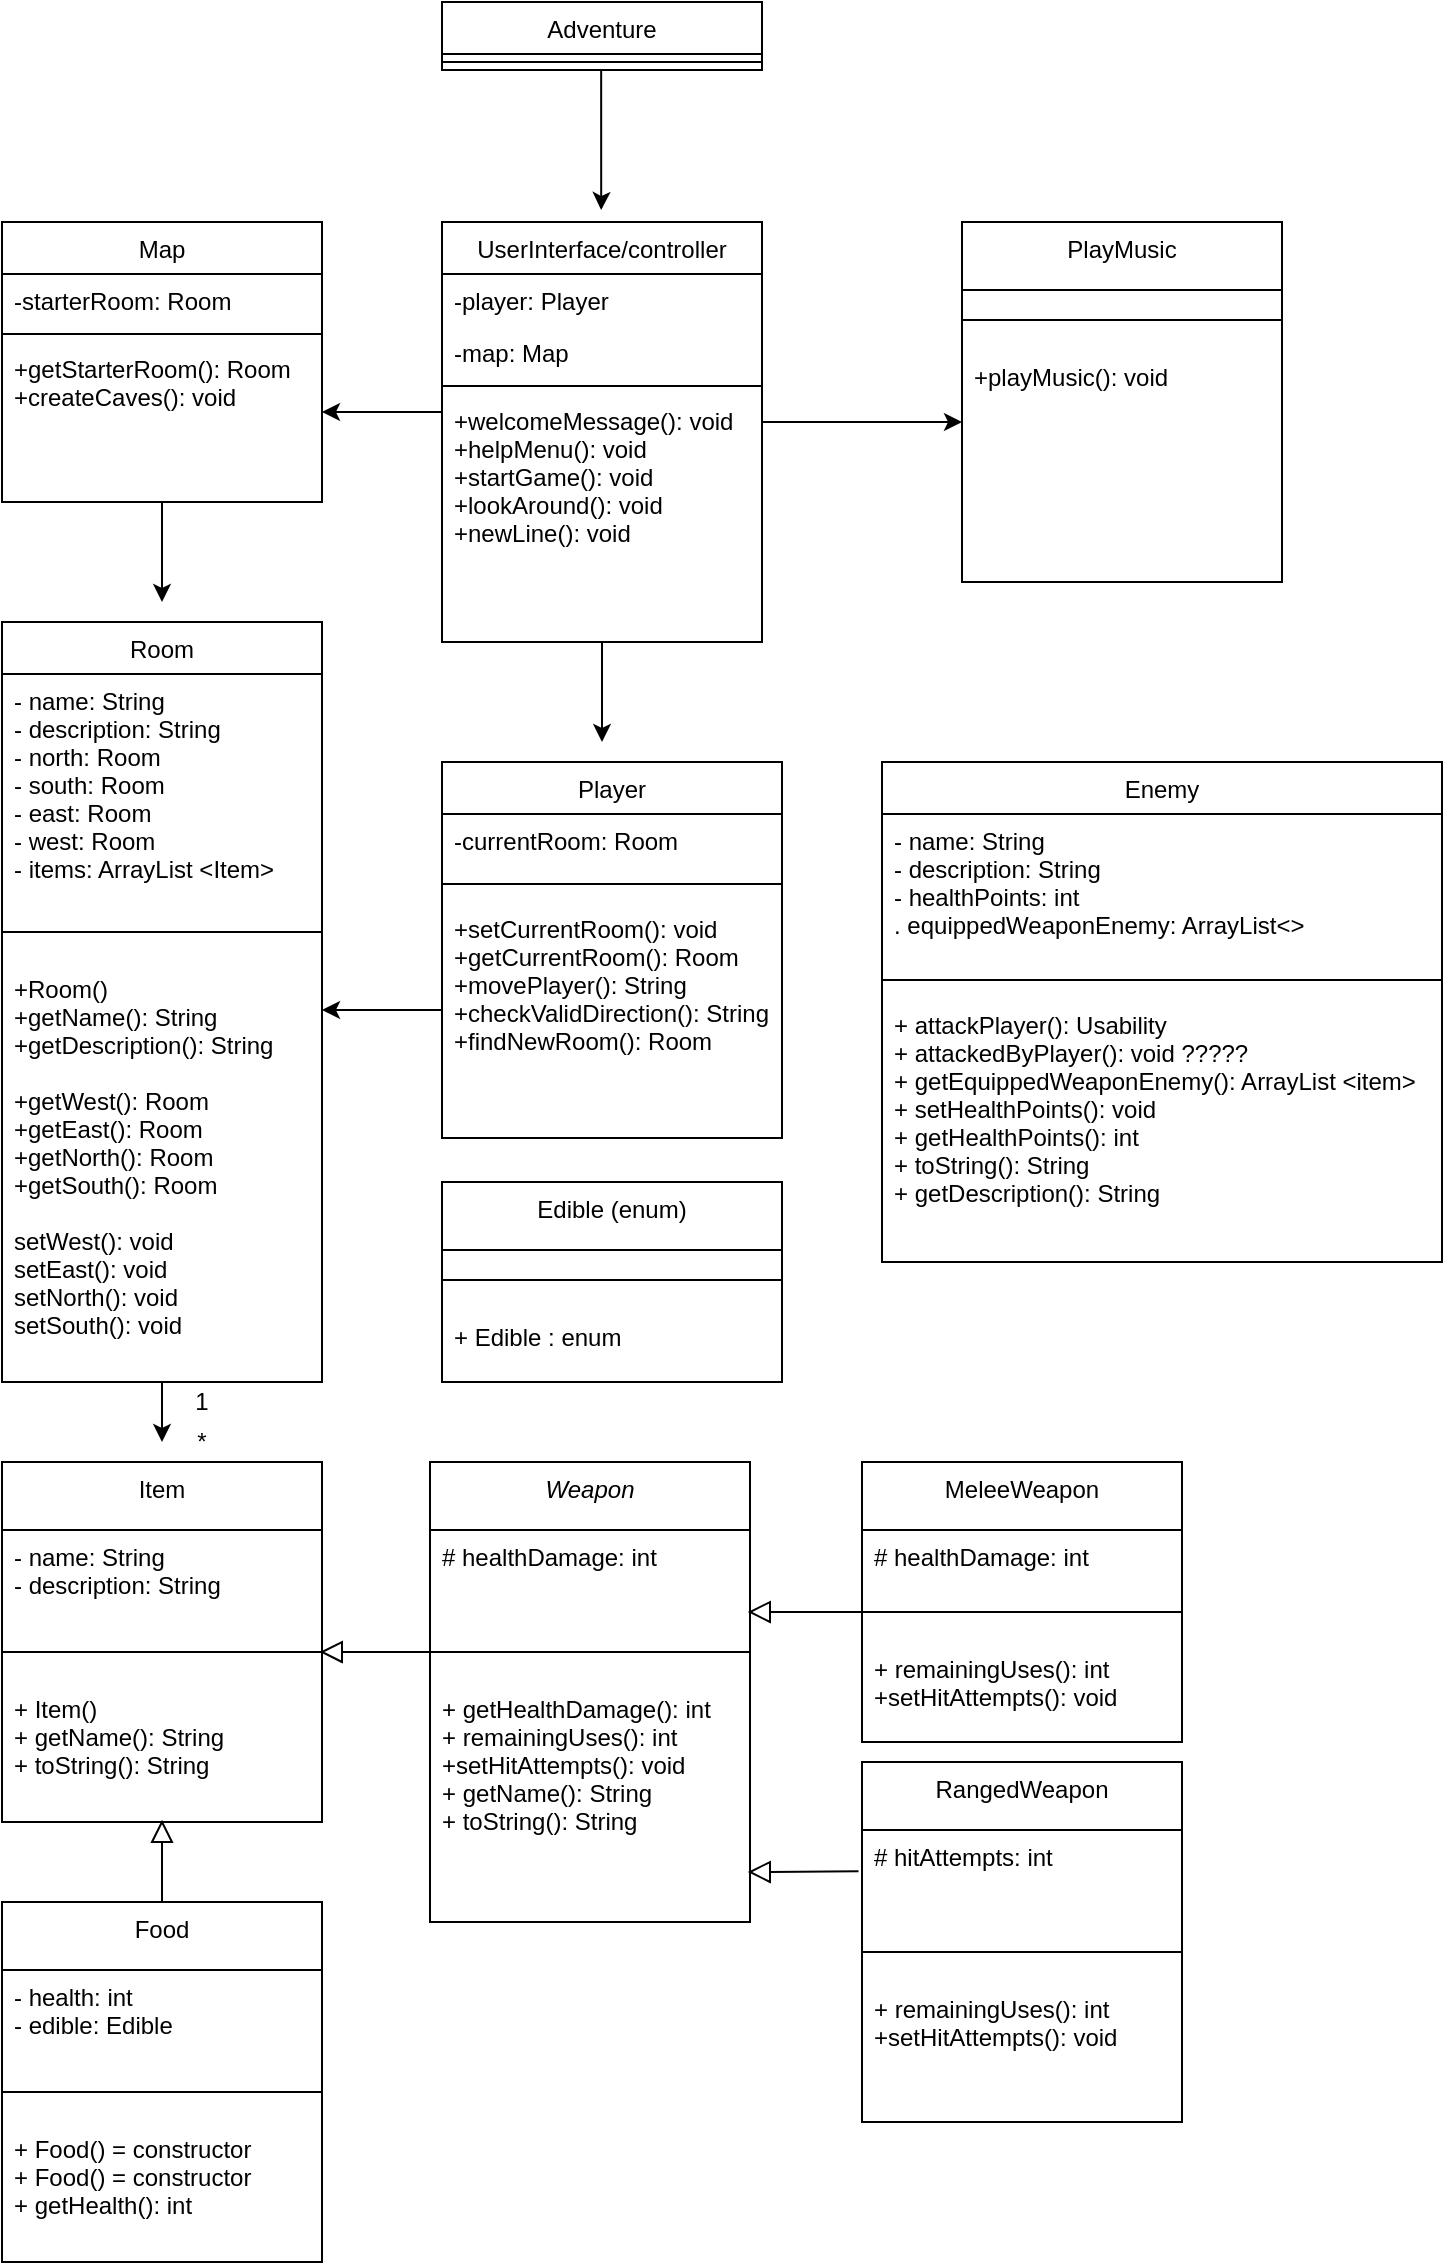<mxfile version="17.1.2" type="github">
  <diagram id="C5RBs43oDa-KdzZeNtuy" name="Page-1">
    <mxGraphModel dx="1051" dy="1931" grid="1" gridSize="10" guides="1" tooltips="1" connect="1" arrows="1" fold="1" page="1" pageScale="1" pageWidth="827" pageHeight="1169" math="0" shadow="0">
      <root>
        <mxCell id="WIyWlLk6GJQsqaUBKTNV-0" />
        <mxCell id="WIyWlLk6GJQsqaUBKTNV-1" parent="WIyWlLk6GJQsqaUBKTNV-0" />
        <mxCell id="0htfcrwwrIv0TzqpJnIH-7" value="" style="edgeStyle=orthogonalEdgeStyle;rounded=0;orthogonalLoop=1;jettySize=auto;html=1;" edge="1" parent="WIyWlLk6GJQsqaUBKTNV-1" source="zkfFHV4jXpPFQw0GAbJ--0">
          <mxGeometry relative="1" as="geometry">
            <mxPoint x="340" y="-140" as="targetPoint" />
          </mxGeometry>
        </mxCell>
        <mxCell id="zkfFHV4jXpPFQw0GAbJ--0" value="UserInterface/controller" style="swimlane;fontStyle=0;align=center;verticalAlign=top;childLayout=stackLayout;horizontal=1;startSize=26;horizontalStack=0;resizeParent=1;resizeLast=0;collapsible=1;marginBottom=0;rounded=0;shadow=0;strokeWidth=1;" parent="WIyWlLk6GJQsqaUBKTNV-1" vertex="1">
          <mxGeometry x="260" y="-400" width="160" height="210" as="geometry">
            <mxRectangle x="260" y="-390" width="160" height="26" as="alternateBounds" />
          </mxGeometry>
        </mxCell>
        <mxCell id="zkfFHV4jXpPFQw0GAbJ--1" value="-player: Player" style="text;align=left;verticalAlign=top;spacingLeft=4;spacingRight=4;overflow=hidden;rotatable=0;points=[[0,0.5],[1,0.5]];portConstraint=eastwest;" parent="zkfFHV4jXpPFQw0GAbJ--0" vertex="1">
          <mxGeometry y="26" width="160" height="26" as="geometry" />
        </mxCell>
        <mxCell id="zkfFHV4jXpPFQw0GAbJ--2" value="-map: Map" style="text;align=left;verticalAlign=top;spacingLeft=4;spacingRight=4;overflow=hidden;rotatable=0;points=[[0,0.5],[1,0.5]];portConstraint=eastwest;rounded=0;shadow=0;html=0;" parent="zkfFHV4jXpPFQw0GAbJ--0" vertex="1">
          <mxGeometry y="52" width="160" height="26" as="geometry" />
        </mxCell>
        <mxCell id="zkfFHV4jXpPFQw0GAbJ--4" value="" style="line;html=1;strokeWidth=1;align=left;verticalAlign=middle;spacingTop=-1;spacingLeft=3;spacingRight=3;rotatable=0;labelPosition=right;points=[];portConstraint=eastwest;" parent="zkfFHV4jXpPFQw0GAbJ--0" vertex="1">
          <mxGeometry y="78" width="160" height="8" as="geometry" />
        </mxCell>
        <mxCell id="zkfFHV4jXpPFQw0GAbJ--5" value="+welcomeMessage(): void&#xa;+helpMenu(): void&#xa;+startGame(): void&#xa;+lookAround(): void&#xa;+newLine(): void" style="text;align=left;verticalAlign=top;spacingLeft=4;spacingRight=4;overflow=hidden;rotatable=0;points=[[0,0.5],[1,0.5]];portConstraint=eastwest;" parent="zkfFHV4jXpPFQw0GAbJ--0" vertex="1">
          <mxGeometry y="86" width="160" height="94" as="geometry" />
        </mxCell>
        <mxCell id="0htfcrwwrIv0TzqpJnIH-0" value="" style="edgeStyle=orthogonalEdgeStyle;rounded=0;orthogonalLoop=1;jettySize=auto;html=1;" edge="1" parent="WIyWlLk6GJQsqaUBKTNV-1">
          <mxGeometry relative="1" as="geometry">
            <mxPoint x="339.58" y="-476" as="sourcePoint" />
            <mxPoint x="339.58" y="-406" as="targetPoint" />
            <Array as="points">
              <mxPoint x="339.58" y="-407" />
            </Array>
          </mxGeometry>
        </mxCell>
        <mxCell id="zkfFHV4jXpPFQw0GAbJ--6" value="Adventure&#xa;" style="swimlane;fontStyle=0;align=center;verticalAlign=top;childLayout=stackLayout;horizontal=1;startSize=26;horizontalStack=0;resizeParent=1;resizeLast=0;collapsible=1;marginBottom=0;rounded=0;shadow=0;strokeWidth=1;" parent="WIyWlLk6GJQsqaUBKTNV-1" vertex="1">
          <mxGeometry x="260" y="-510" width="160" height="34" as="geometry">
            <mxRectangle x="260" y="-470" width="160" height="26" as="alternateBounds" />
          </mxGeometry>
        </mxCell>
        <mxCell id="zkfFHV4jXpPFQw0GAbJ--9" value="" style="line;html=1;strokeWidth=1;align=left;verticalAlign=middle;spacingTop=-1;spacingLeft=3;spacingRight=3;rotatable=0;labelPosition=right;points=[];portConstraint=eastwest;" parent="zkfFHV4jXpPFQw0GAbJ--6" vertex="1">
          <mxGeometry y="26" width="160" height="8" as="geometry" />
        </mxCell>
        <mxCell id="zkfFHV4jXpPFQw0GAbJ--13" value="Player" style="swimlane;fontStyle=0;align=center;verticalAlign=top;childLayout=stackLayout;horizontal=1;startSize=26;horizontalStack=0;resizeParent=1;resizeLast=0;collapsible=1;marginBottom=0;rounded=0;shadow=0;strokeWidth=1;" parent="WIyWlLk6GJQsqaUBKTNV-1" vertex="1">
          <mxGeometry x="260" y="-130" width="170" height="188" as="geometry">
            <mxRectangle x="250" y="-90" width="170" height="26" as="alternateBounds" />
          </mxGeometry>
        </mxCell>
        <mxCell id="dRhHNlCPHHymV1BK2kCy-11" value="-currentRoom: Room" style="text;align=left;verticalAlign=top;spacingLeft=4;spacingRight=4;overflow=hidden;rotatable=0;points=[[0,0.5],[1,0.5]];portConstraint=eastwest;" parent="zkfFHV4jXpPFQw0GAbJ--13" vertex="1">
          <mxGeometry y="26" width="170" height="26" as="geometry" />
        </mxCell>
        <mxCell id="zkfFHV4jXpPFQw0GAbJ--15" value="" style="line;html=1;strokeWidth=1;align=left;verticalAlign=middle;spacingTop=-1;spacingLeft=3;spacingRight=3;rotatable=0;labelPosition=right;points=[];portConstraint=eastwest;" parent="zkfFHV4jXpPFQw0GAbJ--13" vertex="1">
          <mxGeometry y="52" width="170" height="18" as="geometry" />
        </mxCell>
        <mxCell id="dRhHNlCPHHymV1BK2kCy-12" value="+setCurrentRoom(): void&#xa;+getCurrentRoom(): Room&#xa;+movePlayer(): String&#xa;+checkValidDirection(): String&#xa;+findNewRoom(): Room" style="text;align=left;verticalAlign=top;spacingLeft=4;spacingRight=4;overflow=hidden;rotatable=0;points=[[0,0.5],[1,0.5]];portConstraint=eastwest;" parent="zkfFHV4jXpPFQw0GAbJ--13" vertex="1">
          <mxGeometry y="70" width="170" height="108" as="geometry" />
        </mxCell>
        <mxCell id="0htfcrwwrIv0TzqpJnIH-4" value="" style="edgeStyle=orthogonalEdgeStyle;rounded=0;orthogonalLoop=1;jettySize=auto;html=1;" edge="1" parent="WIyWlLk6GJQsqaUBKTNV-1" source="zkfFHV4jXpPFQw0GAbJ--17">
          <mxGeometry relative="1" as="geometry">
            <mxPoint x="120" y="-210" as="targetPoint" />
          </mxGeometry>
        </mxCell>
        <mxCell id="zkfFHV4jXpPFQw0GAbJ--17" value="Map" style="swimlane;fontStyle=0;align=center;verticalAlign=top;childLayout=stackLayout;horizontal=1;startSize=26;horizontalStack=0;resizeParent=1;resizeLast=0;collapsible=1;marginBottom=0;rounded=0;shadow=0;strokeWidth=1;" parent="WIyWlLk6GJQsqaUBKTNV-1" vertex="1">
          <mxGeometry x="40" y="-400" width="160" height="140" as="geometry">
            <mxRectangle x="490" y="-110" width="160" height="26" as="alternateBounds" />
          </mxGeometry>
        </mxCell>
        <mxCell id="zkfFHV4jXpPFQw0GAbJ--18" value="-starterRoom: Room" style="text;align=left;verticalAlign=top;spacingLeft=4;spacingRight=4;overflow=hidden;rotatable=0;points=[[0,0.5],[1,0.5]];portConstraint=eastwest;" parent="zkfFHV4jXpPFQw0GAbJ--17" vertex="1">
          <mxGeometry y="26" width="160" height="26" as="geometry" />
        </mxCell>
        <mxCell id="zkfFHV4jXpPFQw0GAbJ--23" value="" style="line;html=1;strokeWidth=1;align=left;verticalAlign=middle;spacingTop=-1;spacingLeft=3;spacingRight=3;rotatable=0;labelPosition=right;points=[];portConstraint=eastwest;" parent="zkfFHV4jXpPFQw0GAbJ--17" vertex="1">
          <mxGeometry y="52" width="160" height="8" as="geometry" />
        </mxCell>
        <mxCell id="dRhHNlCPHHymV1BK2kCy-9" value="+getStarterRoom(): Room&#xa;+createCaves(): void" style="text;align=left;verticalAlign=top;spacingLeft=4;spacingRight=4;overflow=hidden;rotatable=0;points=[[0,0.5],[1,0.5]];portConstraint=eastwest;" parent="zkfFHV4jXpPFQw0GAbJ--17" vertex="1">
          <mxGeometry y="60" width="160" height="70" as="geometry" />
        </mxCell>
        <mxCell id="0htfcrwwrIv0TzqpJnIH-32" value="" style="edgeStyle=orthogonalEdgeStyle;rounded=0;orthogonalLoop=1;jettySize=auto;html=1;strokeColor=default;" edge="1" parent="WIyWlLk6GJQsqaUBKTNV-1" source="dRhHNlCPHHymV1BK2kCy-3">
          <mxGeometry relative="1" as="geometry">
            <mxPoint x="120" y="210" as="targetPoint" />
          </mxGeometry>
        </mxCell>
        <mxCell id="dRhHNlCPHHymV1BK2kCy-3" value="Room&#xa;" style="swimlane;fontStyle=0;align=center;verticalAlign=top;childLayout=stackLayout;horizontal=1;startSize=26;horizontalStack=0;resizeParent=1;resizeLast=0;collapsible=1;marginBottom=0;rounded=0;shadow=0;strokeWidth=1;" parent="WIyWlLk6GJQsqaUBKTNV-1" vertex="1">
          <mxGeometry x="40" y="-200" width="160" height="380" as="geometry">
            <mxRectangle x="480" y="-300" width="170" height="26" as="alternateBounds" />
          </mxGeometry>
        </mxCell>
        <mxCell id="dRhHNlCPHHymV1BK2kCy-17" value="- name: String&#xa;- description: String&#xa;- north: Room&#xa;- south: Room&#xa;- east: Room&#xa;- west: Room&#xa;- items: ArrayList &lt;Item&gt;" style="text;align=left;verticalAlign=top;spacingLeft=4;spacingRight=4;overflow=hidden;rotatable=0;points=[[0,0.5],[1,0.5]];portConstraint=eastwest;" parent="dRhHNlCPHHymV1BK2kCy-3" vertex="1">
          <mxGeometry y="26" width="160" height="114" as="geometry" />
        </mxCell>
        <mxCell id="dRhHNlCPHHymV1BK2kCy-5" value="" style="line;html=1;strokeWidth=1;align=left;verticalAlign=middle;spacingTop=-1;spacingLeft=3;spacingRight=3;rotatable=0;labelPosition=right;points=[];portConstraint=eastwest;" parent="dRhHNlCPHHymV1BK2kCy-3" vertex="1">
          <mxGeometry y="140" width="160" height="30" as="geometry" />
        </mxCell>
        <mxCell id="dRhHNlCPHHymV1BK2kCy-19" value="+Room()&#xa;+getName(): String&#xa;+getDescription(): String&#xa;&#xa;+getWest(): Room&#xa;+getEast(): Room&#xa;+getNorth(): Room&#xa;+getSouth(): Room&#xa;&#xa;setWest(): void&#xa;setEast(): void&#xa;setNorth(): void&#xa;setSouth(): void&#xa;" style="text;align=left;verticalAlign=top;spacingLeft=4;spacingRight=4;overflow=hidden;rotatable=0;points=[[0,0.5],[1,0.5]];portConstraint=eastwest;" parent="dRhHNlCPHHymV1BK2kCy-3" vertex="1">
          <mxGeometry y="170" width="160" height="210" as="geometry" />
        </mxCell>
        <mxCell id="0htfcrwwrIv0TzqpJnIH-10" value="" style="edgeStyle=orthogonalEdgeStyle;rounded=0;orthogonalLoop=1;jettySize=auto;html=1;strokeColor=default;" edge="1" parent="WIyWlLk6GJQsqaUBKTNV-1" source="zkfFHV4jXpPFQw0GAbJ--2" target="dRhHNlCPHHymV1BK2kCy-9">
          <mxGeometry relative="1" as="geometry">
            <Array as="points">
              <mxPoint x="260" y="-305" />
            </Array>
          </mxGeometry>
        </mxCell>
        <mxCell id="0htfcrwwrIv0TzqpJnIH-12" value="PlayMusic" style="swimlane;fontStyle=0;align=center;verticalAlign=top;childLayout=stackLayout;horizontal=1;startSize=34;horizontalStack=0;resizeParent=1;resizeLast=0;collapsible=1;marginBottom=0;rounded=0;shadow=0;strokeWidth=1;" vertex="1" parent="WIyWlLk6GJQsqaUBKTNV-1">
          <mxGeometry x="520" y="-400" width="160" height="180" as="geometry">
            <mxRectangle x="20" y="-300" width="170" height="26" as="alternateBounds" />
          </mxGeometry>
        </mxCell>
        <mxCell id="0htfcrwwrIv0TzqpJnIH-14" value="" style="line;html=1;strokeWidth=1;align=left;verticalAlign=middle;spacingTop=-1;spacingLeft=3;spacingRight=3;rotatable=0;labelPosition=right;points=[];portConstraint=eastwest;" vertex="1" parent="0htfcrwwrIv0TzqpJnIH-12">
          <mxGeometry y="34" width="160" height="30" as="geometry" />
        </mxCell>
        <mxCell id="0htfcrwwrIv0TzqpJnIH-15" value="+playMusic(): void" style="text;align=left;verticalAlign=top;spacingLeft=4;spacingRight=4;overflow=hidden;rotatable=0;points=[[0,0.5],[1,0.5]];portConstraint=eastwest;" vertex="1" parent="0htfcrwwrIv0TzqpJnIH-12">
          <mxGeometry y="64" width="160" height="70" as="geometry" />
        </mxCell>
        <mxCell id="0htfcrwwrIv0TzqpJnIH-16" value="" style="edgeStyle=orthogonalEdgeStyle;rounded=0;orthogonalLoop=1;jettySize=auto;html=1;strokeColor=default;" edge="1" parent="WIyWlLk6GJQsqaUBKTNV-1" source="zkfFHV4jXpPFQw0GAbJ--5" target="0htfcrwwrIv0TzqpJnIH-15">
          <mxGeometry relative="1" as="geometry">
            <Array as="points">
              <mxPoint x="500" y="-300" />
              <mxPoint x="500" y="-300" />
            </Array>
          </mxGeometry>
        </mxCell>
        <mxCell id="0htfcrwwrIv0TzqpJnIH-18" value="Item" style="swimlane;fontStyle=0;align=center;verticalAlign=top;childLayout=stackLayout;horizontal=1;startSize=34;horizontalStack=0;resizeParent=1;resizeLast=0;collapsible=1;marginBottom=0;rounded=0;shadow=0;strokeWidth=1;" vertex="1" parent="WIyWlLk6GJQsqaUBKTNV-1">
          <mxGeometry x="40" y="220" width="160" height="180" as="geometry">
            <mxRectangle x="20" y="-300" width="170" height="26" as="alternateBounds" />
          </mxGeometry>
        </mxCell>
        <mxCell id="0htfcrwwrIv0TzqpJnIH-19" value="- name: String&#xa;- description: String" style="text;align=left;verticalAlign=top;spacingLeft=4;spacingRight=4;overflow=hidden;rotatable=0;points=[[0,0.5],[1,0.5]];portConstraint=eastwest;" vertex="1" parent="0htfcrwwrIv0TzqpJnIH-18">
          <mxGeometry y="34" width="160" height="46" as="geometry" />
        </mxCell>
        <mxCell id="0htfcrwwrIv0TzqpJnIH-20" value="" style="line;html=1;strokeWidth=1;align=left;verticalAlign=middle;spacingTop=-1;spacingLeft=3;spacingRight=3;rotatable=0;labelPosition=right;points=[];portConstraint=eastwest;" vertex="1" parent="0htfcrwwrIv0TzqpJnIH-18">
          <mxGeometry y="80" width="160" height="30" as="geometry" />
        </mxCell>
        <mxCell id="0htfcrwwrIv0TzqpJnIH-22" value="+ Item()&#xa;+ getName(): String&#xa;+ toString(): String&#xa;+ getDescription(): String" style="text;align=left;verticalAlign=top;spacingLeft=4;spacingRight=4;overflow=hidden;rotatable=0;points=[[0,0.5],[1,0.5]];portConstraint=eastwest;" vertex="1" parent="0htfcrwwrIv0TzqpJnIH-18">
          <mxGeometry y="110" width="160" height="46" as="geometry" />
        </mxCell>
        <mxCell id="0htfcrwwrIv0TzqpJnIH-23" value="Edible (enum)" style="swimlane;fontStyle=0;align=center;verticalAlign=top;childLayout=stackLayout;horizontal=1;startSize=34;horizontalStack=0;resizeParent=1;resizeLast=0;collapsible=1;marginBottom=0;rounded=0;shadow=0;strokeWidth=1;" vertex="1" parent="WIyWlLk6GJQsqaUBKTNV-1">
          <mxGeometry x="260" y="80" width="170" height="100" as="geometry">
            <mxRectangle x="20" y="-300" width="170" height="26" as="alternateBounds" />
          </mxGeometry>
        </mxCell>
        <mxCell id="0htfcrwwrIv0TzqpJnIH-25" value="" style="line;html=1;strokeWidth=1;align=left;verticalAlign=middle;spacingTop=-1;spacingLeft=3;spacingRight=3;rotatable=0;labelPosition=right;points=[];portConstraint=eastwest;" vertex="1" parent="0htfcrwwrIv0TzqpJnIH-23">
          <mxGeometry y="34" width="170" height="30" as="geometry" />
        </mxCell>
        <mxCell id="0htfcrwwrIv0TzqpJnIH-26" value="+ Edible : enum " style="text;align=left;verticalAlign=top;spacingLeft=4;spacingRight=4;overflow=hidden;rotatable=0;points=[[0,0.5],[1,0.5]];portConstraint=eastwest;" vertex="1" parent="0htfcrwwrIv0TzqpJnIH-23">
          <mxGeometry y="64" width="170" height="36" as="geometry" />
        </mxCell>
        <mxCell id="0htfcrwwrIv0TzqpJnIH-27" value="Food" style="swimlane;fontStyle=0;align=center;verticalAlign=top;childLayout=stackLayout;horizontal=1;startSize=34;horizontalStack=0;resizeParent=1;resizeLast=0;collapsible=1;marginBottom=0;rounded=0;shadow=0;strokeWidth=1;" vertex="1" parent="WIyWlLk6GJQsqaUBKTNV-1">
          <mxGeometry x="40" y="440" width="160" height="180" as="geometry">
            <mxRectangle x="20" y="-300" width="170" height="26" as="alternateBounds" />
          </mxGeometry>
        </mxCell>
        <mxCell id="0htfcrwwrIv0TzqpJnIH-28" value="- health: int&#xa;- edible: Edible" style="text;align=left;verticalAlign=top;spacingLeft=4;spacingRight=4;overflow=hidden;rotatable=0;points=[[0,0.5],[1,0.5]];portConstraint=eastwest;" vertex="1" parent="0htfcrwwrIv0TzqpJnIH-27">
          <mxGeometry y="34" width="160" height="46" as="geometry" />
        </mxCell>
        <mxCell id="0htfcrwwrIv0TzqpJnIH-29" value="" style="line;html=1;strokeWidth=1;align=left;verticalAlign=middle;spacingTop=-1;spacingLeft=3;spacingRight=3;rotatable=0;labelPosition=right;points=[];portConstraint=eastwest;" vertex="1" parent="0htfcrwwrIv0TzqpJnIH-27">
          <mxGeometry y="80" width="160" height="30" as="geometry" />
        </mxCell>
        <mxCell id="0htfcrwwrIv0TzqpJnIH-30" value="+ Food() = constructor&#xa;+ Food() = constructor &#xa;+ getHealth(): int" style="text;align=left;verticalAlign=top;spacingLeft=4;spacingRight=4;overflow=hidden;rotatable=0;points=[[0,0.5],[1,0.5]];portConstraint=eastwest;" vertex="1" parent="0htfcrwwrIv0TzqpJnIH-27">
          <mxGeometry y="110" width="160" height="46" as="geometry" />
        </mxCell>
        <mxCell id="0htfcrwwrIv0TzqpJnIH-33" value="1" style="text;html=1;strokeColor=none;fillColor=none;align=center;verticalAlign=middle;whiteSpace=wrap;rounded=0;" vertex="1" parent="WIyWlLk6GJQsqaUBKTNV-1">
          <mxGeometry x="120" y="180" width="40" height="20" as="geometry" />
        </mxCell>
        <mxCell id="0htfcrwwrIv0TzqpJnIH-34" value="*" style="text;html=1;strokeColor=none;fillColor=none;align=center;verticalAlign=middle;whiteSpace=wrap;rounded=0;" vertex="1" parent="WIyWlLk6GJQsqaUBKTNV-1">
          <mxGeometry x="120" y="200" width="40" height="20" as="geometry" />
        </mxCell>
        <mxCell id="0htfcrwwrIv0TzqpJnIH-35" value="" style="edgeStyle=orthogonalEdgeStyle;rounded=0;orthogonalLoop=1;jettySize=auto;html=1;strokeColor=default;" edge="1" parent="WIyWlLk6GJQsqaUBKTNV-1" source="dRhHNlCPHHymV1BK2kCy-12" target="dRhHNlCPHHymV1BK2kCy-19">
          <mxGeometry relative="1" as="geometry">
            <Array as="points">
              <mxPoint x="220" y="-6" />
              <mxPoint x="220" y="-6" />
            </Array>
          </mxGeometry>
        </mxCell>
        <mxCell id="0htfcrwwrIv0TzqpJnIH-36" value="" style="triangle;whiteSpace=wrap;html=1;rotation=-90;" vertex="1" parent="WIyWlLk6GJQsqaUBKTNV-1">
          <mxGeometry x="115" y="400" width="10" height="10" as="geometry" />
        </mxCell>
        <mxCell id="0htfcrwwrIv0TzqpJnIH-38" value="" style="endArrow=none;html=1;rounded=0;strokeColor=default;" edge="1" parent="WIyWlLk6GJQsqaUBKTNV-1">
          <mxGeometry width="50" height="50" relative="1" as="geometry">
            <mxPoint x="120.0" y="440" as="sourcePoint" />
            <mxPoint x="120.0" y="410" as="targetPoint" />
          </mxGeometry>
        </mxCell>
        <mxCell id="0htfcrwwrIv0TzqpJnIH-41" value="Weapon" style="swimlane;fontStyle=2;align=center;verticalAlign=top;childLayout=stackLayout;horizontal=1;startSize=34;horizontalStack=0;resizeParent=1;resizeLast=0;collapsible=1;marginBottom=0;rounded=0;shadow=0;strokeWidth=1;" vertex="1" parent="WIyWlLk6GJQsqaUBKTNV-1">
          <mxGeometry x="254" y="220" width="160" height="230" as="geometry">
            <mxRectangle x="20" y="-300" width="170" height="26" as="alternateBounds" />
          </mxGeometry>
        </mxCell>
        <mxCell id="0htfcrwwrIv0TzqpJnIH-42" value="# healthDamage: int" style="text;align=left;verticalAlign=top;spacingLeft=4;spacingRight=4;overflow=hidden;rotatable=0;points=[[0,0.5],[1,0.5]];portConstraint=eastwest;" vertex="1" parent="0htfcrwwrIv0TzqpJnIH-41">
          <mxGeometry y="34" width="160" height="46" as="geometry" />
        </mxCell>
        <mxCell id="0htfcrwwrIv0TzqpJnIH-43" value="" style="line;html=1;strokeWidth=1;align=left;verticalAlign=middle;spacingTop=-1;spacingLeft=3;spacingRight=3;rotatable=0;labelPosition=right;points=[];portConstraint=eastwest;" vertex="1" parent="0htfcrwwrIv0TzqpJnIH-41">
          <mxGeometry y="80" width="160" height="30" as="geometry" />
        </mxCell>
        <mxCell id="0htfcrwwrIv0TzqpJnIH-44" value="+ getHealthDamage(): int&#xa;+ remainingUses(): int&#xa;+setHitAttempts(): void&#xa;+ getName(): String&#xa;+ toString(): String&#xa;" style="text;align=left;verticalAlign=top;spacingLeft=4;spacingRight=4;overflow=hidden;rotatable=0;points=[[0,0.5],[1,0.5]];portConstraint=eastwest;" vertex="1" parent="0htfcrwwrIv0TzqpJnIH-41">
          <mxGeometry y="110" width="160" height="120" as="geometry" />
        </mxCell>
        <mxCell id="0htfcrwwrIv0TzqpJnIH-47" value="" style="triangle;whiteSpace=wrap;html=1;rotation=0;direction=west;" vertex="1" parent="WIyWlLk6GJQsqaUBKTNV-1">
          <mxGeometry x="200" y="310" width="10" height="10" as="geometry" />
        </mxCell>
        <mxCell id="0htfcrwwrIv0TzqpJnIH-48" value="" style="endArrow=none;html=1;rounded=0;strokeColor=default;exitX=0;exitY=0.5;exitDx=0;exitDy=0;" edge="1" parent="WIyWlLk6GJQsqaUBKTNV-1" source="0htfcrwwrIv0TzqpJnIH-47" target="0htfcrwwrIv0TzqpJnIH-43">
          <mxGeometry width="50" height="50" relative="1" as="geometry">
            <mxPoint x="130" y="450" as="sourcePoint" />
            <mxPoint x="250" y="315" as="targetPoint" />
          </mxGeometry>
        </mxCell>
        <mxCell id="0htfcrwwrIv0TzqpJnIH-49" value="MeleeWeapon" style="swimlane;fontStyle=0;align=center;verticalAlign=top;childLayout=stackLayout;horizontal=1;startSize=34;horizontalStack=0;resizeParent=1;resizeLast=0;collapsible=1;marginBottom=0;rounded=0;shadow=0;strokeWidth=1;" vertex="1" parent="WIyWlLk6GJQsqaUBKTNV-1">
          <mxGeometry x="470" y="220" width="160" height="140" as="geometry">
            <mxRectangle x="20" y="-300" width="170" height="26" as="alternateBounds" />
          </mxGeometry>
        </mxCell>
        <mxCell id="0htfcrwwrIv0TzqpJnIH-50" value="# healthDamage: int" style="text;align=left;verticalAlign=top;spacingLeft=4;spacingRight=4;overflow=hidden;rotatable=0;points=[[0,0.5],[1,0.5]];portConstraint=eastwest;" vertex="1" parent="0htfcrwwrIv0TzqpJnIH-49">
          <mxGeometry y="34" width="160" height="26" as="geometry" />
        </mxCell>
        <mxCell id="0htfcrwwrIv0TzqpJnIH-51" value="" style="line;html=1;strokeWidth=1;align=left;verticalAlign=middle;spacingTop=-1;spacingLeft=3;spacingRight=3;rotatable=0;labelPosition=right;points=[];portConstraint=eastwest;" vertex="1" parent="0htfcrwwrIv0TzqpJnIH-49">
          <mxGeometry y="60" width="160" height="30" as="geometry" />
        </mxCell>
        <mxCell id="0htfcrwwrIv0TzqpJnIH-52" value="+ remainingUses(): int&#xa;+setHitAttempts(): void&#xa;" style="text;align=left;verticalAlign=top;spacingLeft=4;spacingRight=4;overflow=hidden;rotatable=0;points=[[0,0.5],[1,0.5]];portConstraint=eastwest;" vertex="1" parent="0htfcrwwrIv0TzqpJnIH-49">
          <mxGeometry y="90" width="160" height="50" as="geometry" />
        </mxCell>
        <mxCell id="0htfcrwwrIv0TzqpJnIH-53" value="" style="endArrow=none;html=1;rounded=0;strokeColor=default;entryX=0;entryY=0.5;entryDx=0;entryDy=0;" edge="1" parent="WIyWlLk6GJQsqaUBKTNV-1" source="0htfcrwwrIv0TzqpJnIH-51" target="0htfcrwwrIv0TzqpJnIH-54">
          <mxGeometry width="50" height="50" relative="1" as="geometry">
            <mxPoint x="220" y="325" as="sourcePoint" />
            <mxPoint x="430" y="315" as="targetPoint" />
          </mxGeometry>
        </mxCell>
        <mxCell id="0htfcrwwrIv0TzqpJnIH-54" value="" style="triangle;whiteSpace=wrap;html=1;rotation=0;direction=west;" vertex="1" parent="WIyWlLk6GJQsqaUBKTNV-1">
          <mxGeometry x="414" y="290" width="10" height="10" as="geometry" />
        </mxCell>
        <mxCell id="0htfcrwwrIv0TzqpJnIH-55" value="RangedWeapon" style="swimlane;fontStyle=0;align=center;verticalAlign=top;childLayout=stackLayout;horizontal=1;startSize=34;horizontalStack=0;resizeParent=1;resizeLast=0;collapsible=1;marginBottom=0;rounded=0;shadow=0;strokeWidth=1;" vertex="1" parent="WIyWlLk6GJQsqaUBKTNV-1">
          <mxGeometry x="470" y="370" width="160" height="180" as="geometry">
            <mxRectangle x="20" y="-300" width="170" height="26" as="alternateBounds" />
          </mxGeometry>
        </mxCell>
        <mxCell id="0htfcrwwrIv0TzqpJnIH-56" value="# hitAttempts: int" style="text;align=left;verticalAlign=top;spacingLeft=4;spacingRight=4;overflow=hidden;rotatable=0;points=[[0,0.5],[1,0.5]];portConstraint=eastwest;" vertex="1" parent="0htfcrwwrIv0TzqpJnIH-55">
          <mxGeometry y="34" width="160" height="46" as="geometry" />
        </mxCell>
        <mxCell id="0htfcrwwrIv0TzqpJnIH-57" value="" style="line;html=1;strokeWidth=1;align=left;verticalAlign=middle;spacingTop=-1;spacingLeft=3;spacingRight=3;rotatable=0;labelPosition=right;points=[];portConstraint=eastwest;" vertex="1" parent="0htfcrwwrIv0TzqpJnIH-55">
          <mxGeometry y="80" width="160" height="30" as="geometry" />
        </mxCell>
        <mxCell id="0htfcrwwrIv0TzqpJnIH-58" value="+ remainingUses(): int&#xa;+setHitAttempts(): void&#xa;&#xa;" style="text;align=left;verticalAlign=top;spacingLeft=4;spacingRight=4;overflow=hidden;rotatable=0;points=[[0,0.5],[1,0.5]];portConstraint=eastwest;" vertex="1" parent="0htfcrwwrIv0TzqpJnIH-55">
          <mxGeometry y="110" width="160" height="70" as="geometry" />
        </mxCell>
        <mxCell id="0htfcrwwrIv0TzqpJnIH-59" value="" style="triangle;whiteSpace=wrap;html=1;rotation=0;direction=west;" vertex="1" parent="WIyWlLk6GJQsqaUBKTNV-1">
          <mxGeometry x="414" y="420" width="10" height="10" as="geometry" />
        </mxCell>
        <mxCell id="0htfcrwwrIv0TzqpJnIH-60" value="" style="endArrow=none;html=1;rounded=0;strokeColor=default;exitX=-0.011;exitY=0.448;exitDx=0;exitDy=0;entryX=0;entryY=0.5;entryDx=0;entryDy=0;exitPerimeter=0;" edge="1" parent="WIyWlLk6GJQsqaUBKTNV-1" source="0htfcrwwrIv0TzqpJnIH-56" target="0htfcrwwrIv0TzqpJnIH-59">
          <mxGeometry width="50" height="50" relative="1" as="geometry">
            <mxPoint x="386" y="470" as="sourcePoint" />
            <mxPoint x="430" y="422" as="targetPoint" />
            <Array as="points" />
          </mxGeometry>
        </mxCell>
        <mxCell id="0htfcrwwrIv0TzqpJnIH-64" value="Enemy" style="swimlane;fontStyle=0;align=center;verticalAlign=top;childLayout=stackLayout;horizontal=1;startSize=26;horizontalStack=0;resizeParent=1;resizeLast=0;collapsible=1;marginBottom=0;rounded=0;shadow=0;strokeWidth=1;" vertex="1" parent="WIyWlLk6GJQsqaUBKTNV-1">
          <mxGeometry x="480" y="-130" width="280" height="250" as="geometry">
            <mxRectangle x="250" y="-90" width="170" height="26" as="alternateBounds" />
          </mxGeometry>
        </mxCell>
        <mxCell id="0htfcrwwrIv0TzqpJnIH-65" value="- name: String&#xa;- description: String&#xa;- healthPoints: int&#xa;. equippedWeaponEnemy: ArrayList&lt;&gt;&#xa;" style="text;align=left;verticalAlign=top;spacingLeft=4;spacingRight=4;overflow=hidden;rotatable=0;points=[[0,0.5],[1,0.5]];portConstraint=eastwest;" vertex="1" parent="0htfcrwwrIv0TzqpJnIH-64">
          <mxGeometry y="26" width="280" height="74" as="geometry" />
        </mxCell>
        <mxCell id="0htfcrwwrIv0TzqpJnIH-66" value="" style="line;html=1;strokeWidth=1;align=left;verticalAlign=middle;spacingTop=-1;spacingLeft=3;spacingRight=3;rotatable=0;labelPosition=right;points=[];portConstraint=eastwest;" vertex="1" parent="0htfcrwwrIv0TzqpJnIH-64">
          <mxGeometry y="100" width="280" height="18" as="geometry" />
        </mxCell>
        <mxCell id="0htfcrwwrIv0TzqpJnIH-67" value="+ attackPlayer(): Usability&#xa;+ attackedByPlayer(): void ?????&#xa;+ getEquippedWeaponEnemy(): ArrayList &lt;item&gt;&#xa;+ setHealthPoints(): void&#xa;+ getHealthPoints(): int&#xa;+ toString(): String&#xa;+ getDescription(): String" style="text;align=left;verticalAlign=top;spacingLeft=4;spacingRight=4;overflow=hidden;rotatable=0;points=[[0,0.5],[1,0.5]];portConstraint=eastwest;" vertex="1" parent="0htfcrwwrIv0TzqpJnIH-64">
          <mxGeometry y="118" width="280" height="122" as="geometry" />
        </mxCell>
      </root>
    </mxGraphModel>
  </diagram>
</mxfile>
